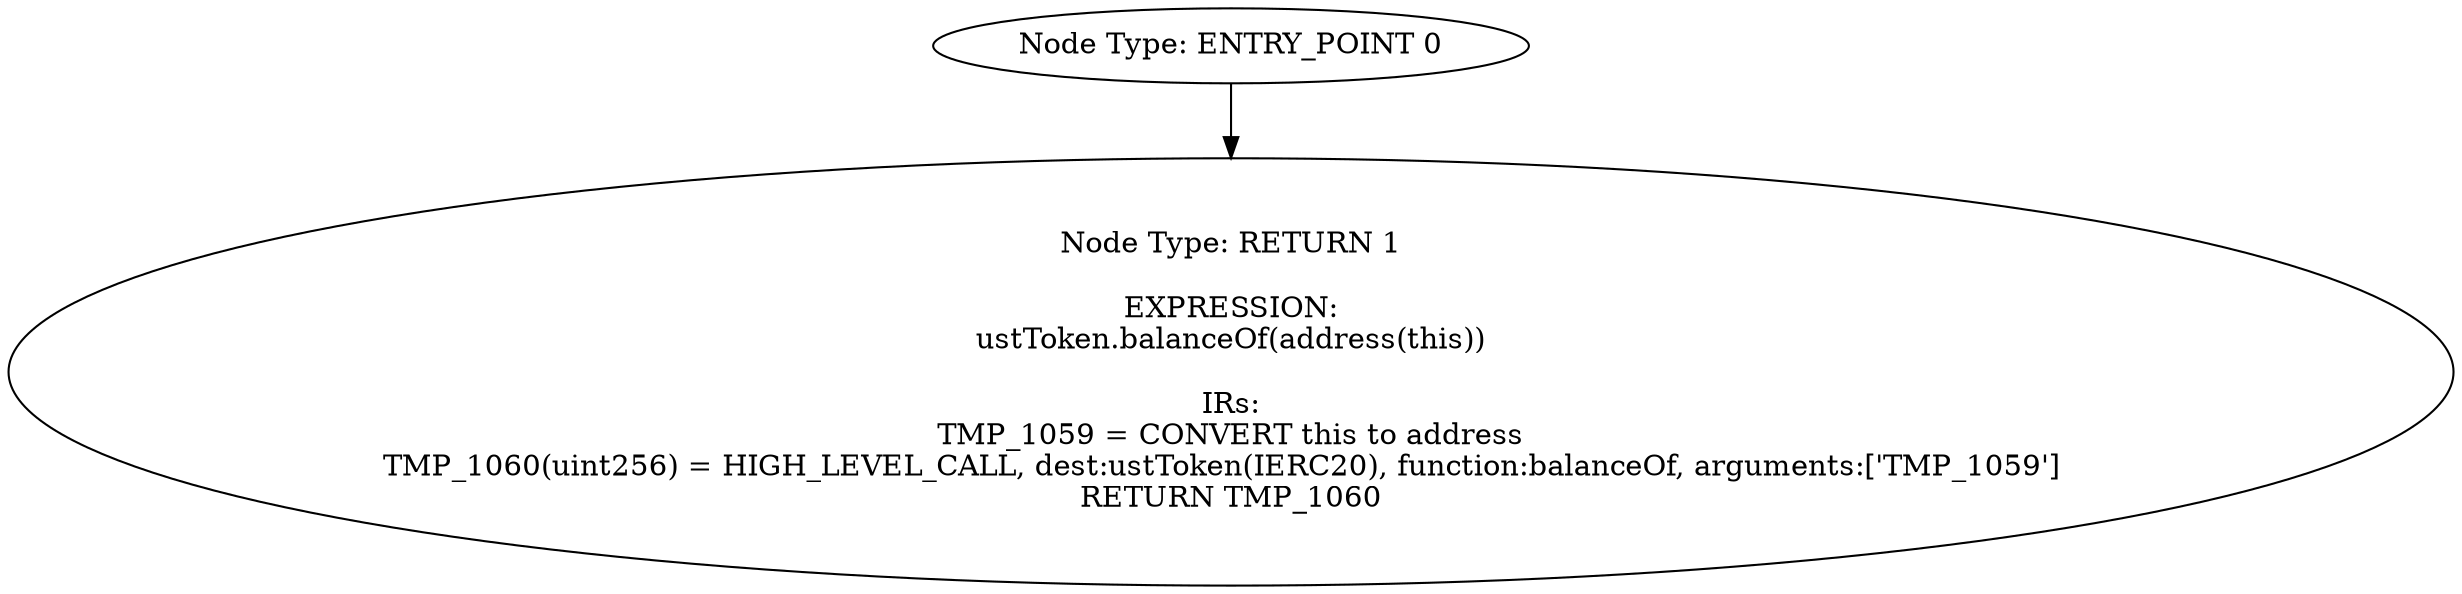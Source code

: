 digraph{
0[label="Node Type: ENTRY_POINT 0
"];
0->1;
1[label="Node Type: RETURN 1

EXPRESSION:
ustToken.balanceOf(address(this))

IRs:
TMP_1059 = CONVERT this to address
TMP_1060(uint256) = HIGH_LEVEL_CALL, dest:ustToken(IERC20), function:balanceOf, arguments:['TMP_1059']  
RETURN TMP_1060"];
}
